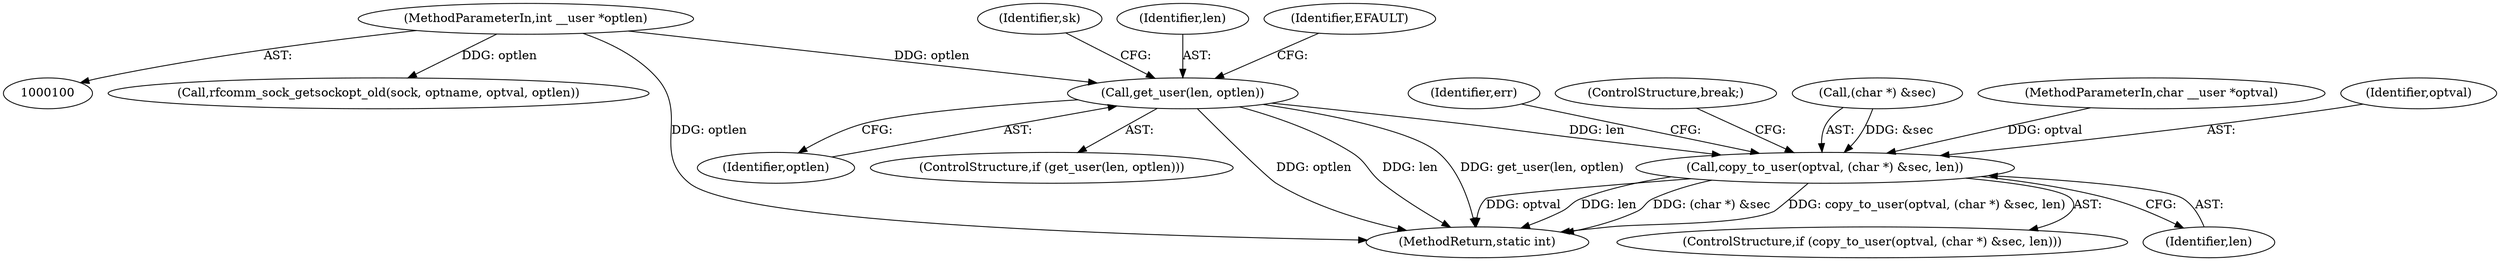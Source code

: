 digraph "0_linux_9ad2de43f1aee7e7274a4e0d41465489299e344b@pointer" {
"1000140" [label="(Call,get_user(len, optlen))"];
"1000105" [label="(MethodParameterIn,int __user *optlen)"];
"1000178" [label="(Call,copy_to_user(optval, (char *) &sec, len))"];
"1000186" [label="(Identifier,err)"];
"1000147" [label="(Identifier,sk)"];
"1000189" [label="(ControlStructure,break;)"];
"1000177" [label="(ControlStructure,if (copy_to_user(optval, (char *) &sec, len)))"];
"1000184" [label="(Identifier,len)"];
"1000180" [label="(Call,(char *) &sec)"];
"1000142" [label="(Identifier,optlen)"];
"1000127" [label="(Call,rfcomm_sock_getsockopt_old(sock, optname, optval, optlen))"];
"1000139" [label="(ControlStructure,if (get_user(len, optlen)))"];
"1000236" [label="(MethodReturn,static int)"];
"1000178" [label="(Call,copy_to_user(optval, (char *) &sec, len))"];
"1000141" [label="(Identifier,len)"];
"1000104" [label="(MethodParameterIn,char __user *optval)"];
"1000145" [label="(Identifier,EFAULT)"];
"1000179" [label="(Identifier,optval)"];
"1000105" [label="(MethodParameterIn,int __user *optlen)"];
"1000140" [label="(Call,get_user(len, optlen))"];
"1000140" -> "1000139"  [label="AST: "];
"1000140" -> "1000142"  [label="CFG: "];
"1000141" -> "1000140"  [label="AST: "];
"1000142" -> "1000140"  [label="AST: "];
"1000145" -> "1000140"  [label="CFG: "];
"1000147" -> "1000140"  [label="CFG: "];
"1000140" -> "1000236"  [label="DDG: optlen"];
"1000140" -> "1000236"  [label="DDG: len"];
"1000140" -> "1000236"  [label="DDG: get_user(len, optlen)"];
"1000105" -> "1000140"  [label="DDG: optlen"];
"1000140" -> "1000178"  [label="DDG: len"];
"1000105" -> "1000100"  [label="AST: "];
"1000105" -> "1000236"  [label="DDG: optlen"];
"1000105" -> "1000127"  [label="DDG: optlen"];
"1000178" -> "1000177"  [label="AST: "];
"1000178" -> "1000184"  [label="CFG: "];
"1000179" -> "1000178"  [label="AST: "];
"1000180" -> "1000178"  [label="AST: "];
"1000184" -> "1000178"  [label="AST: "];
"1000186" -> "1000178"  [label="CFG: "];
"1000189" -> "1000178"  [label="CFG: "];
"1000178" -> "1000236"  [label="DDG: copy_to_user(optval, (char *) &sec, len)"];
"1000178" -> "1000236"  [label="DDG: optval"];
"1000178" -> "1000236"  [label="DDG: len"];
"1000178" -> "1000236"  [label="DDG: (char *) &sec"];
"1000104" -> "1000178"  [label="DDG: optval"];
"1000180" -> "1000178"  [label="DDG: &sec"];
}
